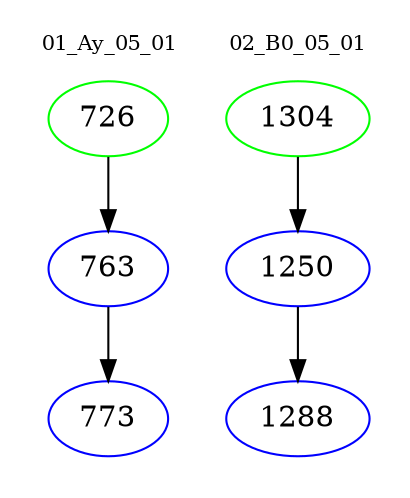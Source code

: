 digraph{
subgraph cluster_0 {
color = white
label = "01_Ay_05_01";
fontsize=10;
T0_726 [label="726", color="green"]
T0_726 -> T0_763 [color="black"]
T0_763 [label="763", color="blue"]
T0_763 -> T0_773 [color="black"]
T0_773 [label="773", color="blue"]
}
subgraph cluster_1 {
color = white
label = "02_B0_05_01";
fontsize=10;
T1_1304 [label="1304", color="green"]
T1_1304 -> T1_1250 [color="black"]
T1_1250 [label="1250", color="blue"]
T1_1250 -> T1_1288 [color="black"]
T1_1288 [label="1288", color="blue"]
}
}
